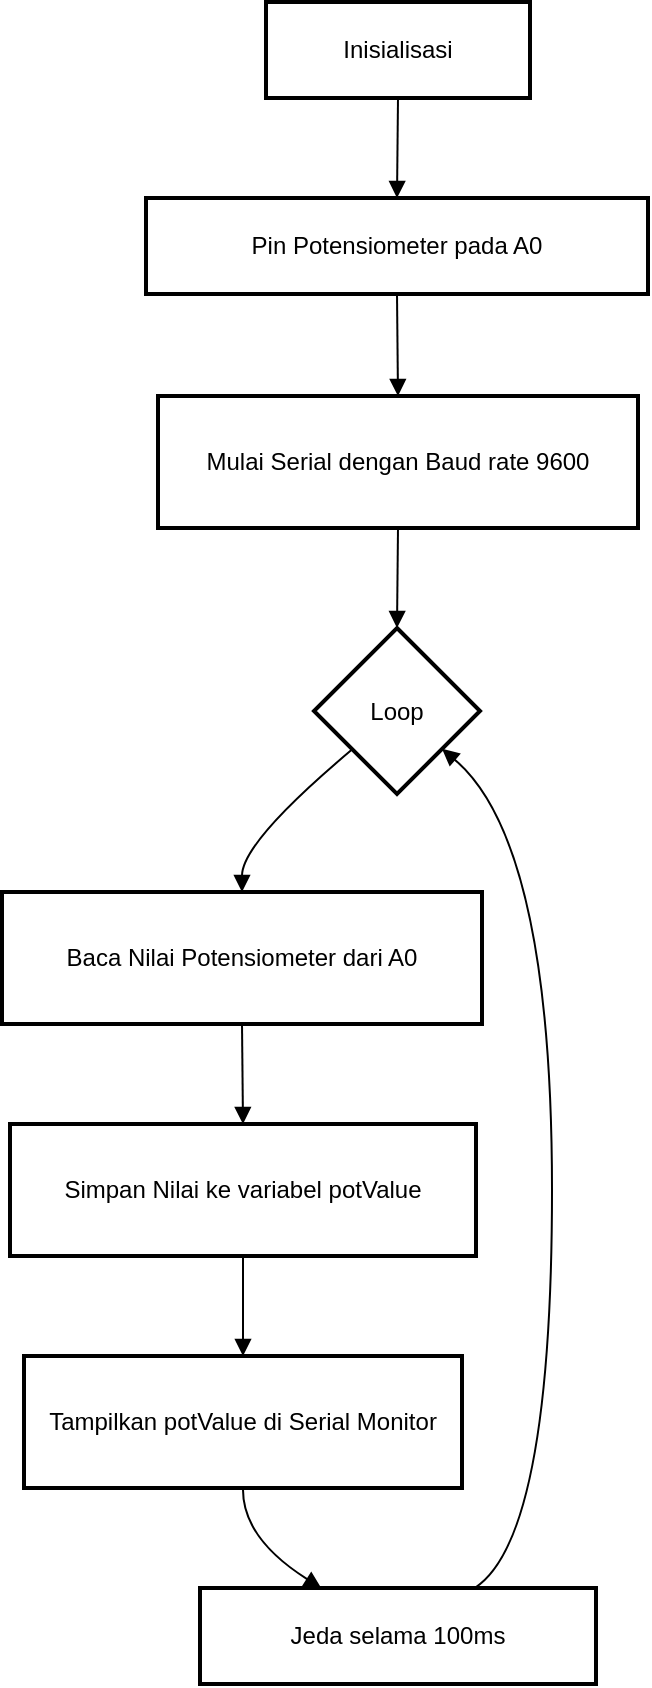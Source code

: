 <mxfile version="24.7.17">
  <diagram name="Halaman-1" id="lvDZafKfs8niOpg1YgLF">
    <mxGraphModel dx="1050" dy="557" grid="1" gridSize="10" guides="1" tooltips="1" connect="1" arrows="1" fold="1" page="1" pageScale="1" pageWidth="827" pageHeight="1169" math="0" shadow="0">
      <root>
        <mxCell id="0" />
        <mxCell id="1" parent="0" />
        <mxCell id="bQpqKU-BSfDx0pCg1sDw-1" value="Inisialisasi" style="whiteSpace=wrap;strokeWidth=2;" vertex="1" parent="1">
          <mxGeometry x="152" y="20" width="132" height="48" as="geometry" />
        </mxCell>
        <mxCell id="bQpqKU-BSfDx0pCg1sDw-2" value="Pin Potensiometer pada A0" style="whiteSpace=wrap;strokeWidth=2;" vertex="1" parent="1">
          <mxGeometry x="92" y="118" width="251" height="48" as="geometry" />
        </mxCell>
        <mxCell id="bQpqKU-BSfDx0pCg1sDw-3" value="Mulai Serial dengan Baud rate 9600" style="whiteSpace=wrap;strokeWidth=2;" vertex="1" parent="1">
          <mxGeometry x="98" y="217" width="240" height="66" as="geometry" />
        </mxCell>
        <mxCell id="bQpqKU-BSfDx0pCg1sDw-4" value="Loop" style="rhombus;strokeWidth=2;whiteSpace=wrap;" vertex="1" parent="1">
          <mxGeometry x="176" y="333" width="83" height="83" as="geometry" />
        </mxCell>
        <mxCell id="bQpqKU-BSfDx0pCg1sDw-5" value="Baca Nilai Potensiometer dari A0" style="whiteSpace=wrap;strokeWidth=2;" vertex="1" parent="1">
          <mxGeometry x="20" y="465" width="240" height="66" as="geometry" />
        </mxCell>
        <mxCell id="bQpqKU-BSfDx0pCg1sDw-6" value="Simpan Nilai ke variabel potValue" style="whiteSpace=wrap;strokeWidth=2;" vertex="1" parent="1">
          <mxGeometry x="24" y="581" width="233" height="66" as="geometry" />
        </mxCell>
        <mxCell id="bQpqKU-BSfDx0pCg1sDw-7" value="Tampilkan potValue di Serial Monitor" style="whiteSpace=wrap;strokeWidth=2;" vertex="1" parent="1">
          <mxGeometry x="31" y="697" width="219" height="66" as="geometry" />
        </mxCell>
        <mxCell id="bQpqKU-BSfDx0pCg1sDw-8" value="Jeda selama 100ms" style="whiteSpace=wrap;strokeWidth=2;" vertex="1" parent="1">
          <mxGeometry x="119" y="813" width="198" height="48" as="geometry" />
        </mxCell>
        <mxCell id="bQpqKU-BSfDx0pCg1sDw-9" value="" style="curved=1;startArrow=none;endArrow=block;exitX=0.5;exitY=1.01;entryX=0.5;entryY=0.01;rounded=0;" edge="1" parent="1" source="bQpqKU-BSfDx0pCg1sDw-1" target="bQpqKU-BSfDx0pCg1sDw-2">
          <mxGeometry relative="1" as="geometry">
            <Array as="points" />
          </mxGeometry>
        </mxCell>
        <mxCell id="bQpqKU-BSfDx0pCg1sDw-10" value="" style="curved=1;startArrow=none;endArrow=block;exitX=0.5;exitY=1.02;entryX=0.5;entryY=0;rounded=0;" edge="1" parent="1" source="bQpqKU-BSfDx0pCg1sDw-2" target="bQpqKU-BSfDx0pCg1sDw-3">
          <mxGeometry relative="1" as="geometry">
            <Array as="points" />
          </mxGeometry>
        </mxCell>
        <mxCell id="bQpqKU-BSfDx0pCg1sDw-11" value="" style="curved=1;startArrow=none;endArrow=block;exitX=0.5;exitY=1;entryX=0.5;entryY=0;rounded=0;" edge="1" parent="1" source="bQpqKU-BSfDx0pCg1sDw-3" target="bQpqKU-BSfDx0pCg1sDw-4">
          <mxGeometry relative="1" as="geometry">
            <Array as="points" />
          </mxGeometry>
        </mxCell>
        <mxCell id="bQpqKU-BSfDx0pCg1sDw-12" value="" style="curved=1;startArrow=none;endArrow=block;exitX=0.01;exitY=0.92;entryX=0.5;entryY=0.01;rounded=0;" edge="1" parent="1" source="bQpqKU-BSfDx0pCg1sDw-4" target="bQpqKU-BSfDx0pCg1sDw-5">
          <mxGeometry relative="1" as="geometry">
            <Array as="points">
              <mxPoint x="140" y="440" />
            </Array>
          </mxGeometry>
        </mxCell>
        <mxCell id="bQpqKU-BSfDx0pCg1sDw-13" value="" style="curved=1;startArrow=none;endArrow=block;exitX=0.5;exitY=1.01;entryX=0.5;entryY=0.01;rounded=0;" edge="1" parent="1" source="bQpqKU-BSfDx0pCg1sDw-5" target="bQpqKU-BSfDx0pCg1sDw-6">
          <mxGeometry relative="1" as="geometry">
            <Array as="points" />
          </mxGeometry>
        </mxCell>
        <mxCell id="bQpqKU-BSfDx0pCg1sDw-14" value="" style="curved=1;startArrow=none;endArrow=block;exitX=0.5;exitY=1.01;entryX=0.5;entryY=0.01;rounded=0;" edge="1" parent="1" source="bQpqKU-BSfDx0pCg1sDw-6" target="bQpqKU-BSfDx0pCg1sDw-7">
          <mxGeometry relative="1" as="geometry">
            <Array as="points" />
          </mxGeometry>
        </mxCell>
        <mxCell id="bQpqKU-BSfDx0pCg1sDw-15" value="" style="curved=1;startArrow=none;endArrow=block;exitX=0.5;exitY=1.01;entryX=0.31;entryY=0.01;rounded=0;" edge="1" parent="1" source="bQpqKU-BSfDx0pCg1sDw-7" target="bQpqKU-BSfDx0pCg1sDw-8">
          <mxGeometry relative="1" as="geometry">
            <Array as="points">
              <mxPoint x="140" y="788" />
            </Array>
          </mxGeometry>
        </mxCell>
        <mxCell id="bQpqKU-BSfDx0pCg1sDw-16" value="" style="curved=1;startArrow=none;endArrow=block;exitX=0.69;exitY=0.01;entryX=1;entryY=0.92;rounded=0;" edge="1" parent="1" source="bQpqKU-BSfDx0pCg1sDw-8" target="bQpqKU-BSfDx0pCg1sDw-4">
          <mxGeometry relative="1" as="geometry">
            <Array as="points">
              <mxPoint x="295" y="788" />
              <mxPoint x="295" y="440" />
            </Array>
          </mxGeometry>
        </mxCell>
      </root>
    </mxGraphModel>
  </diagram>
</mxfile>
